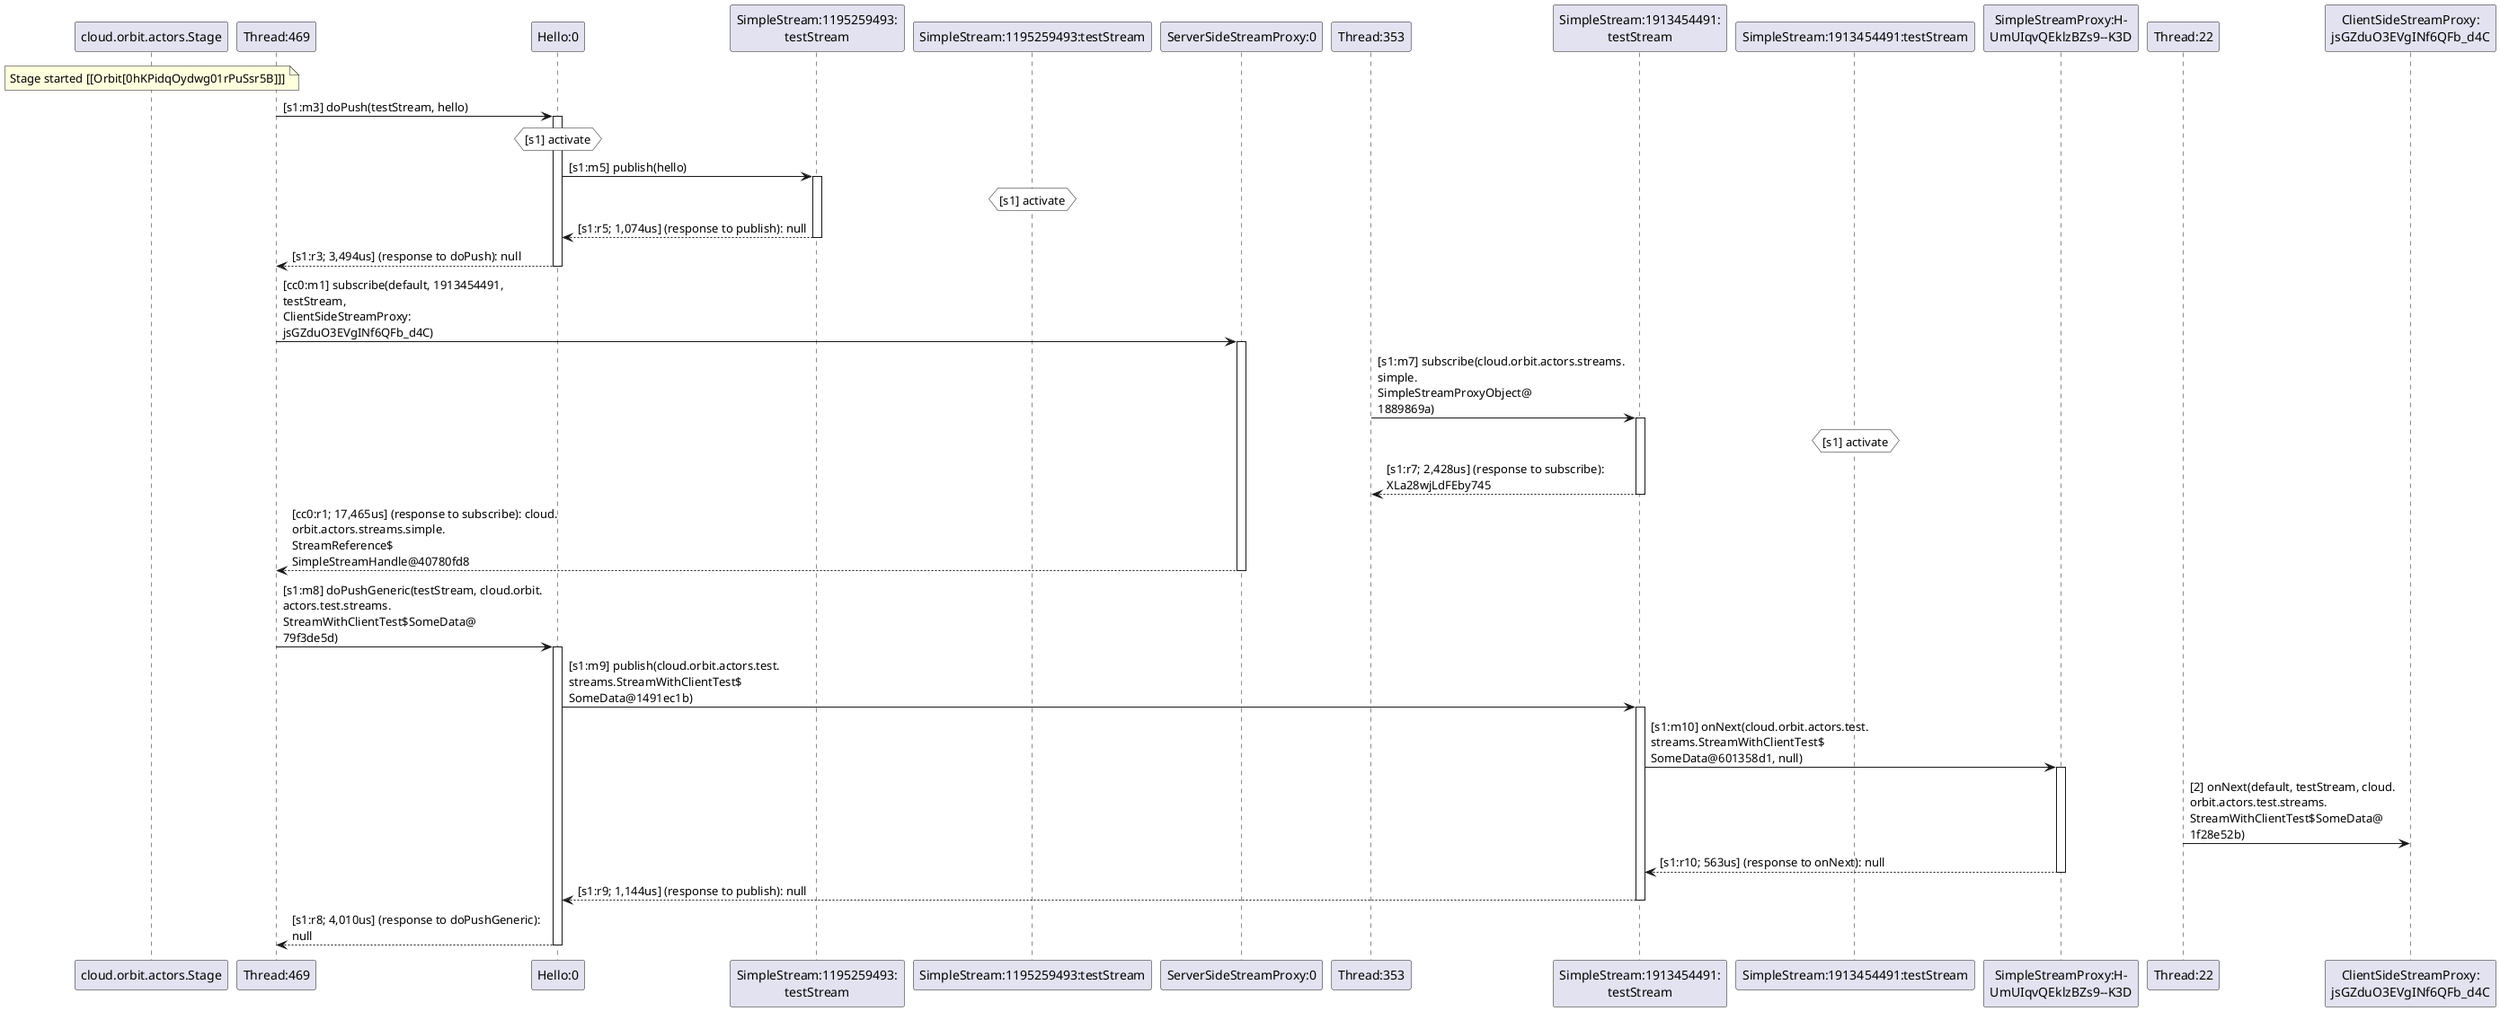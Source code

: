 @startuml
note over "cloud.orbit.actors.Stage": Stage started [[Orbit[0hKPidqOydwg01rPuSsr5B]]]
"Thread:469" -> "Hello:0" : [s1:m3] doPush(testStream, hello)
activate "Hello:0"
hnote over "Hello:0" #white : [s1] activate
"Hello:0" -> "SimpleStream:1195259493:\ntestStream" : [s1:m5] publish(hello)
activate "SimpleStream:1195259493:\ntestStream"
hnote over "SimpleStream:1195259493:testStream" #white : [s1] activate
"SimpleStream:1195259493:\ntestStream" --> "Hello:0" : [s1:r5; 1,074us] (response to publish): null
deactivate "SimpleStream:1195259493:\ntestStream"
"Hello:0" --> "Thread:469" : [s1:r3; 3,494us] (response to doPush): null
deactivate "Hello:0"
"Thread:469" -> "ServerSideStreamProxy:0" : [cc0:m1] subscribe(default, 1913454491, \ntestStream, \nClientSideStreamProxy:\njsGZduO3EVgINf6QFb_d4C)
activate "ServerSideStreamProxy:0"
"Thread:353" -> "SimpleStream:1913454491:\ntestStream" : [s1:m7] subscribe(cloud.orbit.actors.streams.\nsimple.\nSimpleStreamProxyObject@\n1889869a)
activate "SimpleStream:1913454491:\ntestStream"
hnote over "SimpleStream:1913454491:testStream" #white : [s1] activate
"SimpleStream:1913454491:\ntestStream" --> "Thread:353" : [s1:r7; 2,428us] (response to subscribe): \nXLa28wjLdFEby745
deactivate "SimpleStream:1913454491:\ntestStream"
"ServerSideStreamProxy:0" --> "Thread:469" : [cc0:r1; 17,465us] (response to subscribe): cloud.\norbit.actors.streams.simple.\nStreamReference$\nSimpleStreamHandle@40780fd8
deactivate "ServerSideStreamProxy:0"
"Thread:469" -> "Hello:0" : [s1:m8] doPushGeneric(testStream, cloud.orbit.\nactors.test.streams.\nStreamWithClientTest$SomeData@\n79f3de5d)
activate "Hello:0"
"Hello:0" -> "SimpleStream:1913454491:\ntestStream" : [s1:m9] publish(cloud.orbit.actors.test.\nstreams.StreamWithClientTest$\nSomeData@1491ec1b)
activate "SimpleStream:1913454491:\ntestStream"
"SimpleStream:1913454491:\ntestStream" -> "SimpleStreamProxy:H-\nUmUIqvQEklzBZs9--K3D" : [s1:m10] onNext(cloud.orbit.actors.test.\nstreams.StreamWithClientTest$\nSomeData@601358d1, null)
activate "SimpleStreamProxy:H-\nUmUIqvQEklzBZs9--K3D"
"Thread:22" -> "ClientSideStreamProxy:\njsGZduO3EVgINf6QFb_d4C" : [2] onNext(default, testStream, cloud.\norbit.actors.test.streams.\nStreamWithClientTest$SomeData@\n1f28e52b)
"SimpleStreamProxy:H-\nUmUIqvQEklzBZs9--K3D" --> "SimpleStream:1913454491:\ntestStream" : [s1:r10; 563us] (response to onNext): null
deactivate "SimpleStreamProxy:H-\nUmUIqvQEklzBZs9--K3D"
"SimpleStream:1913454491:\ntestStream" --> "Hello:0" : [s1:r9; 1,144us] (response to publish): null
deactivate "SimpleStream:1913454491:\ntestStream"
"Hello:0" --> "Thread:469" : [s1:r8; 4,010us] (response to doPushGeneric): \nnull
deactivate "Hello:0"
@enduml
